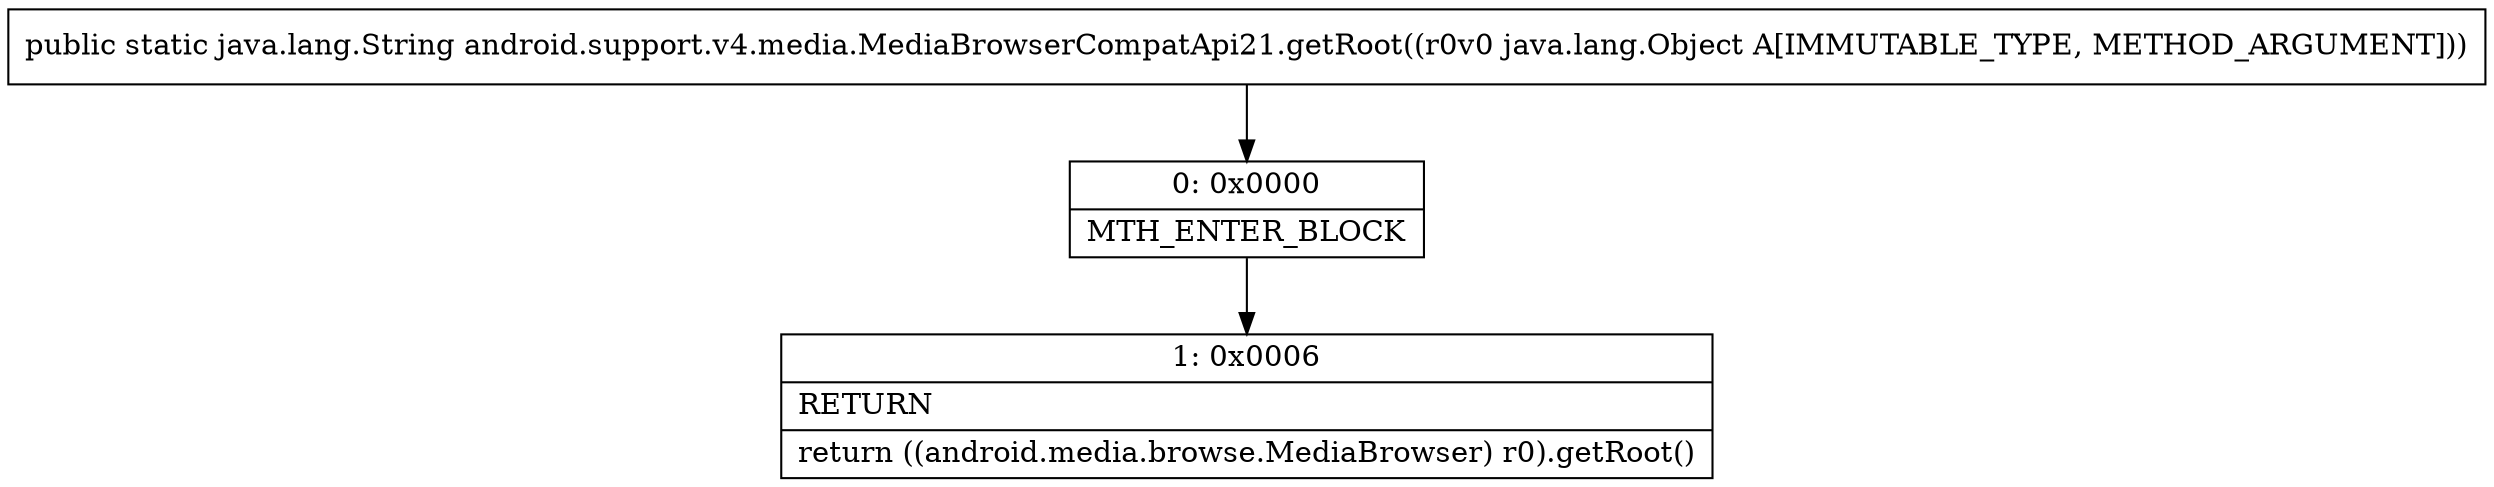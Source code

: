 digraph "CFG forandroid.support.v4.media.MediaBrowserCompatApi21.getRoot(Ljava\/lang\/Object;)Ljava\/lang\/String;" {
Node_0 [shape=record,label="{0\:\ 0x0000|MTH_ENTER_BLOCK\l}"];
Node_1 [shape=record,label="{1\:\ 0x0006|RETURN\l|return ((android.media.browse.MediaBrowser) r0).getRoot()\l}"];
MethodNode[shape=record,label="{public static java.lang.String android.support.v4.media.MediaBrowserCompatApi21.getRoot((r0v0 java.lang.Object A[IMMUTABLE_TYPE, METHOD_ARGUMENT])) }"];
MethodNode -> Node_0;
Node_0 -> Node_1;
}


